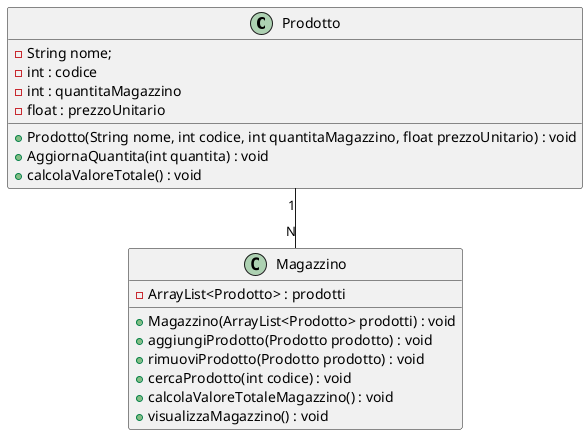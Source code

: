@startuml
class Prodotto {
        -String nome;
             - int : codice
             - int : quantitaMagazzino
             - float : prezzoUnitario

             + Prodotto(String nome, int codice, int quantitaMagazzino, float prezzoUnitario) : void
             + AggiornaQuantita(int quantita) : void
             + calcolaValoreTotale() : void
    }
class Magazzino {
             - ArrayList<Prodotto> : prodotti

             + Magazzino(ArrayList<Prodotto> prodotti) : void
             + aggiungiProdotto(Prodotto prodotto) : void
             + rimuoviProdotto(Prodotto prodotto) : void
             + cercaProdotto(int codice) : void
             + calcolaValoreTotaleMagazzino() : void
             + visualizzaMagazzino() : void
        }
        Prodotto "1" -- "N" Magazzino
@enduml